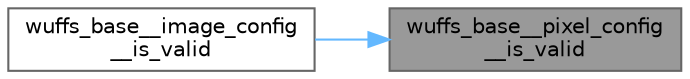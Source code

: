 digraph "wuffs_base__pixel_config__is_valid"
{
 // LATEX_PDF_SIZE
  bgcolor="transparent";
  edge [fontname=Helvetica,fontsize=10,labelfontname=Helvetica,labelfontsize=10];
  node [fontname=Helvetica,fontsize=10,shape=box,height=0.2,width=0.4];
  rankdir="RL";
  Node1 [id="Node000001",label="wuffs_base__pixel_config\l__is_valid",height=0.2,width=0.4,color="gray40", fillcolor="grey60", style="filled", fontcolor="black",tooltip=" "];
  Node1 -> Node2 [id="edge1_Node000001_Node000002",dir="back",color="steelblue1",style="solid",tooltip=" "];
  Node2 [id="Node000002",label="wuffs_base__image_config\l__is_valid",height=0.2,width=0.4,color="grey40", fillcolor="white", style="filled",URL="$wuffs-v0_83_8c.html#a7b26a9a6299e1ba307085b4cc7e7e922",tooltip=" "];
}
